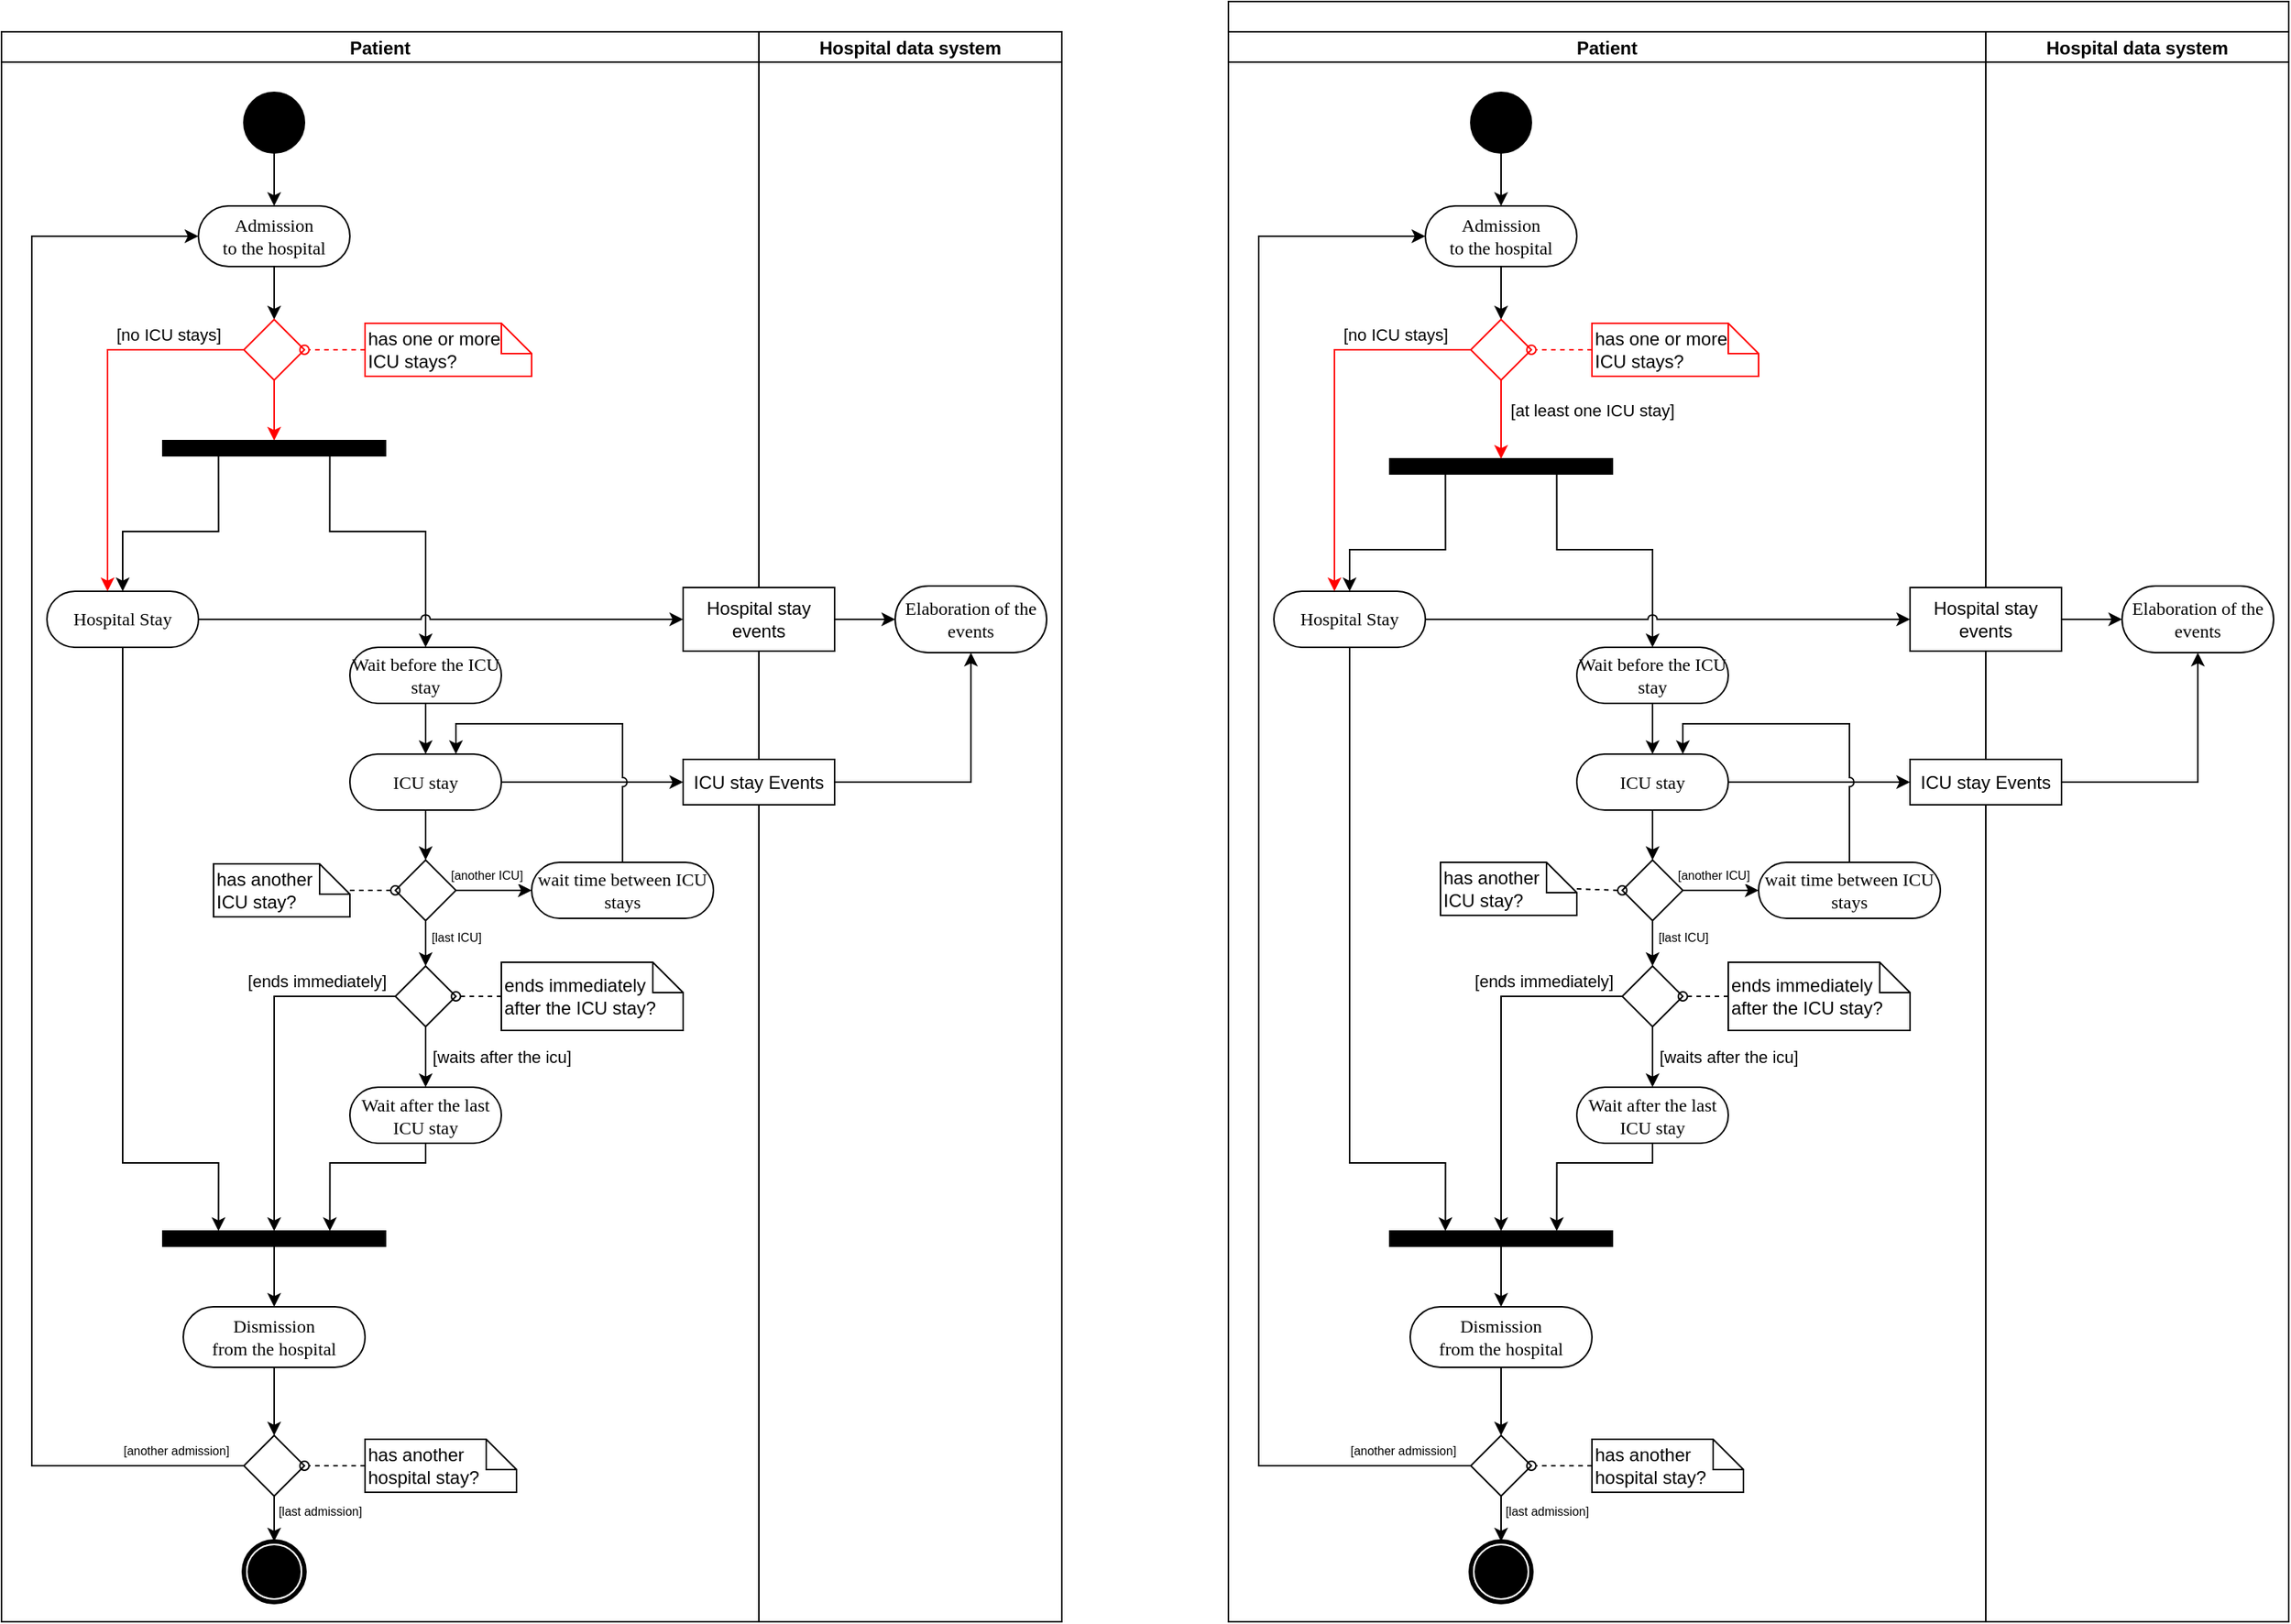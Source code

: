 <mxfile version="20.3.7" type="device"><diagram name="Page-1" id="0783ab3e-0a74-02c8-0abd-f7b4e66b4bec"><mxGraphModel dx="1182" dy="737" grid="1" gridSize="10" guides="1" tooltips="1" connect="1" arrows="1" fold="1" page="1" pageScale="1" pageWidth="850" pageHeight="1100" background="none" math="0" shadow="0"><root><mxCell id="0"/><mxCell id="1" parent="0"/><mxCell id="Jz8HPyEA9Hd1BaBrePGz-11" style="edgeStyle=orthogonalEdgeStyle;rounded=0;orthogonalLoop=1;jettySize=auto;html=1;exitX=0.75;exitY=1;exitDx=0;exitDy=0;" parent="1" source="Jz8HPyEA9Hd1BaBrePGz-4" target="Jz8HPyEA9Hd1BaBrePGz-6" edge="1"><mxGeometry relative="1" as="geometry"><mxPoint x="1130" y="392" as="sourcePoint"/><Array as="points"><mxPoint x="1147" y="402"/><mxPoint x="1210" y="402"/></Array></mxGeometry></mxCell><mxCell id="Jz8HPyEA9Hd1BaBrePGz-13" style="edgeStyle=orthogonalEdgeStyle;rounded=0;orthogonalLoop=1;jettySize=auto;html=1;exitX=0.25;exitY=1;exitDx=0;exitDy=0;" parent="1" source="Jz8HPyEA9Hd1BaBrePGz-4" target="Jz8HPyEA9Hd1BaBrePGz-12" edge="1"><mxGeometry relative="1" as="geometry"><mxPoint x="1090" y="412" as="sourcePoint"/><Array as="points"><mxPoint x="1073" y="402"/><mxPoint x="1010" y="402"/></Array></mxGeometry></mxCell><mxCell id="Jz8HPyEA9Hd1BaBrePGz-4" value="" style="whiteSpace=wrap;html=1;rounded=0;shadow=0;comic=0;labelBackgroundColor=none;strokeWidth=1;fillColor=#000000;fontFamily=Verdana;fontSize=12;align=center;rotation=0;" parent="1" vertex="1"><mxGeometry x="1036.5" y="342" width="147" height="10" as="geometry"/></mxCell><mxCell id="Jz8HPyEA9Hd1BaBrePGz-91" value="" style="swimlane;childLayout=stackLayout;resizeParent=1;resizeParentMax=0;startSize=20;" parent="1" vertex="1"><mxGeometry x="930" y="40" width="700" height="1070" as="geometry"/></mxCell><mxCell id="Jz8HPyEA9Hd1BaBrePGz-110" style="edgeStyle=orthogonalEdgeStyle;rounded=0;orthogonalLoop=1;jettySize=auto;html=1;endArrow=classic;endFill=1;jumpStyle=arc;" parent="Jz8HPyEA9Hd1BaBrePGz-91" source="Jz8HPyEA9Hd1BaBrePGz-12" target="Jz8HPyEA9Hd1BaBrePGz-109" edge="1"><mxGeometry relative="1" as="geometry"/></mxCell><mxCell id="Jz8HPyEA9Hd1BaBrePGz-112" style="edgeStyle=orthogonalEdgeStyle;rounded=0;orthogonalLoop=1;jettySize=auto;html=1;endArrow=classic;endFill=1;" parent="Jz8HPyEA9Hd1BaBrePGz-91" source="Jz8HPyEA9Hd1BaBrePGz-7" target="Jz8HPyEA9Hd1BaBrePGz-104" edge="1"><mxGeometry relative="1" as="geometry"/></mxCell><mxCell id="Jz8HPyEA9Hd1BaBrePGz-96" value="Patient" style="swimlane;startSize=20;" parent="Jz8HPyEA9Hd1BaBrePGz-91" vertex="1"><mxGeometry y="20" width="500" height="1050" as="geometry"/></mxCell><mxCell id="Jz8HPyEA9Hd1BaBrePGz-12" value="Hospital Stay" style="rounded=1;whiteSpace=wrap;html=1;shadow=0;comic=0;labelBackgroundColor=none;strokeWidth=1;fontFamily=Verdana;fontSize=12;align=center;arcSize=50;" parent="Jz8HPyEA9Hd1BaBrePGz-96" vertex="1"><mxGeometry x="30" y="369.5" width="100" height="37" as="geometry"/></mxCell><mxCell id="Jz8HPyEA9Hd1BaBrePGz-6" value="Wait before the ICU stay" style="rounded=1;whiteSpace=wrap;html=1;shadow=0;comic=0;labelBackgroundColor=none;strokeWidth=1;fontFamily=Verdana;fontSize=12;align=center;arcSize=50;" parent="Jz8HPyEA9Hd1BaBrePGz-96" vertex="1"><mxGeometry x="230" y="406.5" width="100" height="37" as="geometry"/></mxCell><mxCell id="Jz8HPyEA9Hd1BaBrePGz-115" style="edgeStyle=orthogonalEdgeStyle;rounded=0;jumpStyle=arc;orthogonalLoop=1;jettySize=auto;html=1;endArrow=classic;endFill=1;" parent="Jz8HPyEA9Hd1BaBrePGz-96" source="Jz8HPyEA9Hd1BaBrePGz-7" target="Jz8HPyEA9Hd1BaBrePGz-114" edge="1"><mxGeometry relative="1" as="geometry"/></mxCell><mxCell id="Jz8HPyEA9Hd1BaBrePGz-7" value="ICU stay" style="rounded=1;whiteSpace=wrap;html=1;shadow=0;comic=0;labelBackgroundColor=none;strokeWidth=1;fontFamily=Verdana;fontSize=12;align=center;arcSize=50;" parent="Jz8HPyEA9Hd1BaBrePGz-96" vertex="1"><mxGeometry x="230" y="477" width="100" height="37" as="geometry"/></mxCell><mxCell id="Jz8HPyEA9Hd1BaBrePGz-9" style="edgeStyle=orthogonalEdgeStyle;rounded=0;orthogonalLoop=1;jettySize=auto;html=1;" parent="Jz8HPyEA9Hd1BaBrePGz-96" source="Jz8HPyEA9Hd1BaBrePGz-6" target="Jz8HPyEA9Hd1BaBrePGz-7" edge="1"><mxGeometry relative="1" as="geometry"/></mxCell><mxCell id="Jz8HPyEA9Hd1BaBrePGz-8" value="Wait after the last ICU stay" style="rounded=1;whiteSpace=wrap;html=1;shadow=0;comic=0;labelBackgroundColor=none;strokeWidth=1;fontFamily=Verdana;fontSize=12;align=center;arcSize=50;" parent="Jz8HPyEA9Hd1BaBrePGz-96" vertex="1"><mxGeometry x="230" y="697" width="100" height="37" as="geometry"/></mxCell><mxCell id="Jz8HPyEA9Hd1BaBrePGz-14" value="" style="whiteSpace=wrap;html=1;rounded=0;shadow=0;comic=0;labelBackgroundColor=none;strokeWidth=1;fillColor=#000000;fontFamily=Verdana;fontSize=12;align=center;rotation=0;" parent="Jz8HPyEA9Hd1BaBrePGz-96" vertex="1"><mxGeometry x="106.5" y="792" width="147" height="10" as="geometry"/></mxCell><mxCell id="Jz8HPyEA9Hd1BaBrePGz-15" style="edgeStyle=orthogonalEdgeStyle;rounded=0;orthogonalLoop=1;jettySize=auto;html=1;entryX=0.75;entryY=0;entryDx=0;entryDy=0;" parent="Jz8HPyEA9Hd1BaBrePGz-96" source="Jz8HPyEA9Hd1BaBrePGz-8" target="Jz8HPyEA9Hd1BaBrePGz-14" edge="1"><mxGeometry relative="1" as="geometry"><Array as="points"><mxPoint x="280" y="747"/><mxPoint x="217" y="747"/></Array></mxGeometry></mxCell><mxCell id="Jz8HPyEA9Hd1BaBrePGz-17" value="" style="shape=mxgraph.bpmn.shape;html=1;verticalLabelPosition=bottom;labelBackgroundColor=#ffffff;verticalAlign=top;perimeter=ellipsePerimeter;outline=end;symbol=terminate;rounded=0;shadow=0;comic=0;strokeWidth=1;fontFamily=Verdana;fontSize=12;align=center;" parent="Jz8HPyEA9Hd1BaBrePGz-96" vertex="1"><mxGeometry x="160" y="997" width="40" height="40" as="geometry"/></mxCell><mxCell id="Jz8HPyEA9Hd1BaBrePGz-124" style="edgeStyle=orthogonalEdgeStyle;rounded=0;jumpStyle=arc;orthogonalLoop=1;jettySize=auto;html=1;fontSize=6;endArrow=classic;endFill=1;" parent="Jz8HPyEA9Hd1BaBrePGz-96" source="Jz8HPyEA9Hd1BaBrePGz-18" target="Jz8HPyEA9Hd1BaBrePGz-123" edge="1"><mxGeometry relative="1" as="geometry"/></mxCell><mxCell id="Jz8HPyEA9Hd1BaBrePGz-18" value="Dismission &lt;br&gt;from the hospital" style="rounded=1;whiteSpace=wrap;html=1;shadow=0;comic=0;labelBackgroundColor=none;strokeWidth=1;fontFamily=Verdana;fontSize=12;align=center;arcSize=50;" parent="Jz8HPyEA9Hd1BaBrePGz-96" vertex="1"><mxGeometry x="120" y="842" width="120" height="40" as="geometry"/></mxCell><mxCell id="Jz8HPyEA9Hd1BaBrePGz-16" style="edgeStyle=orthogonalEdgeStyle;rounded=0;orthogonalLoop=1;jettySize=auto;html=1;entryX=0.25;entryY=0;entryDx=0;entryDy=0;" parent="Jz8HPyEA9Hd1BaBrePGz-96" source="Jz8HPyEA9Hd1BaBrePGz-12" target="Jz8HPyEA9Hd1BaBrePGz-14" edge="1"><mxGeometry relative="1" as="geometry"><mxPoint x="160" y="757" as="targetPoint"/><Array as="points"><mxPoint x="80" y="747"/><mxPoint x="143" y="747"/></Array></mxGeometry></mxCell><mxCell id="Jz8HPyEA9Hd1BaBrePGz-19" style="edgeStyle=orthogonalEdgeStyle;rounded=0;orthogonalLoop=1;jettySize=auto;html=1;" parent="Jz8HPyEA9Hd1BaBrePGz-96" source="Jz8HPyEA9Hd1BaBrePGz-14" target="Jz8HPyEA9Hd1BaBrePGz-18" edge="1"><mxGeometry relative="1" as="geometry"/></mxCell><mxCell id="0eg84t4ywDcF-_VVPOO7-2" style="edgeStyle=orthogonalEdgeStyle;rounded=0;orthogonalLoop=1;jettySize=auto;html=1;" parent="Jz8HPyEA9Hd1BaBrePGz-96" source="Jz8HPyEA9Hd1BaBrePGz-2" target="0eg84t4ywDcF-_VVPOO7-1" edge="1"><mxGeometry relative="1" as="geometry"/></mxCell><mxCell id="Jz8HPyEA9Hd1BaBrePGz-2" value="&lt;div&gt;Admission&lt;/div&gt;&lt;div&gt;to the hospital&lt;br&gt;&lt;/div&gt;" style="rounded=1;whiteSpace=wrap;html=1;shadow=0;comic=0;labelBackgroundColor=none;strokeWidth=1;fontFamily=Verdana;fontSize=12;align=center;arcSize=50;" parent="Jz8HPyEA9Hd1BaBrePGz-96" vertex="1"><mxGeometry x="130" y="115" width="100" height="40" as="geometry"/></mxCell><mxCell id="Jz8HPyEA9Hd1BaBrePGz-1" value="" style="ellipse;whiteSpace=wrap;html=1;rounded=0;shadow=0;comic=0;labelBackgroundColor=none;strokeWidth=1;fillColor=#000000;fontFamily=Verdana;fontSize=12;align=center;" parent="Jz8HPyEA9Hd1BaBrePGz-96" vertex="1"><mxGeometry x="160" y="40" width="40" height="40" as="geometry"/></mxCell><mxCell id="Jz8HPyEA9Hd1BaBrePGz-3" style="edgeStyle=orthogonalEdgeStyle;rounded=0;orthogonalLoop=1;jettySize=auto;html=1;" parent="Jz8HPyEA9Hd1BaBrePGz-96" source="Jz8HPyEA9Hd1BaBrePGz-1" target="Jz8HPyEA9Hd1BaBrePGz-2" edge="1"><mxGeometry relative="1" as="geometry"/></mxCell><mxCell id="Jz8HPyEA9Hd1BaBrePGz-116" value="&lt;font style=&quot;font-size: 8px;&quot;&gt;[last ICU]&lt;/font&gt;" style="edgeStyle=orthogonalEdgeStyle;rounded=0;jumpStyle=arc;orthogonalLoop=1;jettySize=auto;html=1;endArrow=classic;endFill=1;" parent="Jz8HPyEA9Hd1BaBrePGz-96" source="Jz8HPyEA9Hd1BaBrePGz-114" target="lniA371BXTnWisTjMK2Q-3" edge="1"><mxGeometry x="0.201" y="20" relative="1" as="geometry"><mxPoint as="offset"/><mxPoint x="270" y="627" as="targetPoint"/></mxGeometry></mxCell><mxCell id="Jz8HPyEA9Hd1BaBrePGz-118" style="edgeStyle=orthogonalEdgeStyle;rounded=0;jumpStyle=arc;orthogonalLoop=1;jettySize=auto;html=1;endArrow=classic;endFill=1;" parent="Jz8HPyEA9Hd1BaBrePGz-96" source="Jz8HPyEA9Hd1BaBrePGz-114" target="Jz8HPyEA9Hd1BaBrePGz-117" edge="1"><mxGeometry relative="1" as="geometry"><Array as="points"><mxPoint x="320" y="567"/><mxPoint x="320" y="567"/></Array></mxGeometry></mxCell><mxCell id="Jz8HPyEA9Hd1BaBrePGz-122" value="&lt;font style=&quot;font-size: 8px;&quot;&gt;[another ICU]&lt;/font&gt;" style="edgeLabel;html=1;align=center;verticalAlign=middle;resizable=0;points=[];" parent="Jz8HPyEA9Hd1BaBrePGz-118" vertex="1" connectable="0"><mxGeometry x="-0.259" y="1" relative="1" as="geometry"><mxPoint x="1" y="-10" as="offset"/></mxGeometry></mxCell><mxCell id="Jz8HPyEA9Hd1BaBrePGz-114" value="" style="rhombus;whiteSpace=wrap;html=1;" parent="Jz8HPyEA9Hd1BaBrePGz-96" vertex="1"><mxGeometry x="260" y="547" width="40" height="40" as="geometry"/></mxCell><mxCell id="Jz8HPyEA9Hd1BaBrePGz-119" style="edgeStyle=orthogonalEdgeStyle;rounded=0;jumpStyle=arc;orthogonalLoop=1;jettySize=auto;html=1;endArrow=classic;endFill=1;exitX=0.5;exitY=0;exitDx=0;exitDy=0;" parent="Jz8HPyEA9Hd1BaBrePGz-96" source="Jz8HPyEA9Hd1BaBrePGz-117" target="Jz8HPyEA9Hd1BaBrePGz-7" edge="1"><mxGeometry relative="1" as="geometry"><Array as="points"><mxPoint x="410" y="457"/><mxPoint x="300" y="457"/></Array></mxGeometry></mxCell><mxCell id="Jz8HPyEA9Hd1BaBrePGz-117" value="wait time between ICU stays" style="rounded=1;whiteSpace=wrap;html=1;shadow=0;comic=0;labelBackgroundColor=none;strokeWidth=1;fontFamily=Verdana;fontSize=12;align=center;arcSize=50;" parent="Jz8HPyEA9Hd1BaBrePGz-96" vertex="1"><mxGeometry x="350" y="548.5" width="120" height="37" as="geometry"/></mxCell><mxCell id="Jz8HPyEA9Hd1BaBrePGz-121" style="edgeStyle=orthogonalEdgeStyle;rounded=0;jumpStyle=arc;orthogonalLoop=1;jettySize=auto;html=1;endArrow=oval;endFill=0;dashed=1;" parent="Jz8HPyEA9Hd1BaBrePGz-96" source="Jz8HPyEA9Hd1BaBrePGz-120" target="Jz8HPyEA9Hd1BaBrePGz-114" edge="1"><mxGeometry relative="1" as="geometry"/></mxCell><mxCell id="Jz8HPyEA9Hd1BaBrePGz-120" value="&lt;div align=&quot;left&quot;&gt;has another &lt;br&gt;ICU stay?&lt;/div&gt;" style="shape=note;size=20;whiteSpace=wrap;html=1;align=left;" parent="Jz8HPyEA9Hd1BaBrePGz-96" vertex="1"><mxGeometry x="140" y="548.5" width="90" height="35" as="geometry"/></mxCell><mxCell id="Jz8HPyEA9Hd1BaBrePGz-125" style="edgeStyle=orthogonalEdgeStyle;rounded=0;jumpStyle=arc;orthogonalLoop=1;jettySize=auto;html=1;fontSize=6;endArrow=classic;endFill=1;" parent="Jz8HPyEA9Hd1BaBrePGz-96" source="Jz8HPyEA9Hd1BaBrePGz-123" target="Jz8HPyEA9Hd1BaBrePGz-2" edge="1"><mxGeometry relative="1" as="geometry"><Array as="points"><mxPoint x="20" y="135"/></Array></mxGeometry></mxCell><mxCell id="Jz8HPyEA9Hd1BaBrePGz-129" value="&lt;font style=&quot;font-size: 8px;&quot;&gt;[another admission]&lt;/font&gt;" style="edgeLabel;html=1;align=center;verticalAlign=middle;resizable=0;points=[];fontSize=6;" parent="Jz8HPyEA9Hd1BaBrePGz-125" vertex="1" connectable="0"><mxGeometry x="-0.879" y="3" relative="1" as="geometry"><mxPoint x="19" y="-13" as="offset"/></mxGeometry></mxCell><mxCell id="Jz8HPyEA9Hd1BaBrePGz-126" value="&lt;font style=&quot;font-size: 8px;&quot;&gt;[last admission]&lt;/font&gt;" style="edgeStyle=orthogonalEdgeStyle;rounded=0;jumpStyle=arc;orthogonalLoop=1;jettySize=auto;html=1;fontSize=6;endArrow=classic;endFill=1;" parent="Jz8HPyEA9Hd1BaBrePGz-96" source="Jz8HPyEA9Hd1BaBrePGz-123" target="Jz8HPyEA9Hd1BaBrePGz-17" edge="1"><mxGeometry x="-0.597" y="30" relative="1" as="geometry"><mxPoint as="offset"/></mxGeometry></mxCell><mxCell id="Jz8HPyEA9Hd1BaBrePGz-123" value="" style="rhombus;whiteSpace=wrap;html=1;" parent="Jz8HPyEA9Hd1BaBrePGz-96" vertex="1"><mxGeometry x="160" y="927" width="40" height="40" as="geometry"/></mxCell><mxCell id="Jz8HPyEA9Hd1BaBrePGz-128" style="edgeStyle=orthogonalEdgeStyle;rounded=0;jumpStyle=arc;orthogonalLoop=1;jettySize=auto;html=1;fontSize=6;endArrow=oval;endFill=0;dashed=1;" parent="Jz8HPyEA9Hd1BaBrePGz-96" source="Jz8HPyEA9Hd1BaBrePGz-127" target="Jz8HPyEA9Hd1BaBrePGz-123" edge="1"><mxGeometry relative="1" as="geometry"/></mxCell><mxCell id="Jz8HPyEA9Hd1BaBrePGz-127" value="&lt;div align=&quot;left&quot;&gt;has another &lt;br&gt;hospital stay?&lt;br&gt;&lt;/div&gt;" style="shape=note;size=20;whiteSpace=wrap;html=1;align=left;" parent="Jz8HPyEA9Hd1BaBrePGz-96" vertex="1"><mxGeometry x="240" y="929.5" width="100" height="35" as="geometry"/></mxCell><mxCell id="lniA371BXTnWisTjMK2Q-4" value="[waits after the icu]" style="edgeStyle=orthogonalEdgeStyle;rounded=0;orthogonalLoop=1;jettySize=auto;html=1;" parent="Jz8HPyEA9Hd1BaBrePGz-96" source="lniA371BXTnWisTjMK2Q-3" target="Jz8HPyEA9Hd1BaBrePGz-8" edge="1"><mxGeometry y="50" relative="1" as="geometry"><mxPoint as="offset"/></mxGeometry></mxCell><mxCell id="lniA371BXTnWisTjMK2Q-3" value="" style="rhombus;whiteSpace=wrap;html=1;" parent="Jz8HPyEA9Hd1BaBrePGz-96" vertex="1"><mxGeometry x="260" y="617" width="40" height="40" as="geometry"/></mxCell><mxCell id="lniA371BXTnWisTjMK2Q-7" style="rounded=0;orthogonalLoop=1;jettySize=auto;html=1;endArrow=oval;endFill=0;dashed=1;" parent="Jz8HPyEA9Hd1BaBrePGz-96" source="lniA371BXTnWisTjMK2Q-6" target="lniA371BXTnWisTjMK2Q-3" edge="1"><mxGeometry relative="1" as="geometry"/></mxCell><mxCell id="lniA371BXTnWisTjMK2Q-6" value="ends immediately after the ICU stay?" style="shape=note;size=20;whiteSpace=wrap;html=1;align=left;" parent="Jz8HPyEA9Hd1BaBrePGz-96" vertex="1"><mxGeometry x="330" y="614.5" width="120" height="45" as="geometry"/></mxCell><mxCell id="lniA371BXTnWisTjMK2Q-5" style="edgeStyle=orthogonalEdgeStyle;rounded=0;orthogonalLoop=1;jettySize=auto;html=1;" parent="Jz8HPyEA9Hd1BaBrePGz-96" source="lniA371BXTnWisTjMK2Q-3" target="Jz8HPyEA9Hd1BaBrePGz-14" edge="1"><mxGeometry relative="1" as="geometry"><Array as="points"><mxPoint x="180" y="637"/></Array></mxGeometry></mxCell><mxCell id="lniA371BXTnWisTjMK2Q-8" value="[ends immediately]" style="edgeLabel;html=1;align=center;verticalAlign=middle;resizable=0;points=[];" parent="lniA371BXTnWisTjMK2Q-5" vertex="1" connectable="0"><mxGeometry x="-0.556" y="-1" relative="1" as="geometry"><mxPoint y="-9" as="offset"/></mxGeometry></mxCell><mxCell id="0eg84t4ywDcF-_VVPOO7-3" value="[no ICU stays]" style="edgeStyle=orthogonalEdgeStyle;rounded=0;orthogonalLoop=1;jettySize=auto;html=1;strokeColor=#FF0000;" parent="Jz8HPyEA9Hd1BaBrePGz-96" source="0eg84t4ywDcF-_VVPOO7-1" target="Jz8HPyEA9Hd1BaBrePGz-12" edge="1"><mxGeometry x="-0.599" y="-10" relative="1" as="geometry"><Array as="points"><mxPoint x="70" y="210"/></Array><mxPoint as="offset"/></mxGeometry></mxCell><mxCell id="0eg84t4ywDcF-_VVPOO7-1" value="" style="rhombus;whiteSpace=wrap;html=1;strokeColor=#FF0000;" parent="Jz8HPyEA9Hd1BaBrePGz-96" vertex="1"><mxGeometry x="160" y="190" width="40" height="40" as="geometry"/></mxCell><mxCell id="0eg84t4ywDcF-_VVPOO7-6" style="rounded=0;orthogonalLoop=1;jettySize=auto;html=1;endArrow=oval;endFill=0;dashed=1;strokeColor=#FF0000;" parent="Jz8HPyEA9Hd1BaBrePGz-96" source="0eg84t4ywDcF-_VVPOO7-5" target="0eg84t4ywDcF-_VVPOO7-1" edge="1"><mxGeometry relative="1" as="geometry"/></mxCell><mxCell id="0eg84t4ywDcF-_VVPOO7-5" value="has one or more&lt;br&gt; ICU stays?" style="shape=note;size=20;whiteSpace=wrap;html=1;align=left;strokeColor=#FF0000;" parent="Jz8HPyEA9Hd1BaBrePGz-96" vertex="1"><mxGeometry x="240" y="192.5" width="110" height="35" as="geometry"/></mxCell><mxCell id="Jz8HPyEA9Hd1BaBrePGz-92" value="Hospital data system" style="swimlane;startSize=20;" parent="Jz8HPyEA9Hd1BaBrePGz-91" vertex="1"><mxGeometry x="500" y="20" width="200" height="1050" as="geometry"/></mxCell><mxCell id="Jz8HPyEA9Hd1BaBrePGz-100" value="Elaboration of the events" style="rounded=1;whiteSpace=wrap;html=1;shadow=0;comic=0;labelBackgroundColor=none;strokeWidth=1;fontFamily=Verdana;fontSize=12;align=center;arcSize=50;" parent="Jz8HPyEA9Hd1BaBrePGz-92" vertex="1"><mxGeometry x="90" y="366" width="100" height="44" as="geometry"/></mxCell><mxCell id="Jz8HPyEA9Hd1BaBrePGz-105" style="edgeStyle=orthogonalEdgeStyle;rounded=0;orthogonalLoop=1;jettySize=auto;html=1;endArrow=classic;endFill=1;" parent="Jz8HPyEA9Hd1BaBrePGz-92" source="Jz8HPyEA9Hd1BaBrePGz-104" target="Jz8HPyEA9Hd1BaBrePGz-100" edge="1"><mxGeometry relative="1" as="geometry"><mxPoint x="230.059" y="409" as="targetPoint"/></mxGeometry></mxCell><mxCell id="Jz8HPyEA9Hd1BaBrePGz-104" value="ICU stay Events" style="rounded=0;whiteSpace=wrap;html=1;" parent="Jz8HPyEA9Hd1BaBrePGz-92" vertex="1"><mxGeometry x="-50" y="480.5" width="100" height="30" as="geometry"/></mxCell><mxCell id="Jz8HPyEA9Hd1BaBrePGz-111" style="edgeStyle=orthogonalEdgeStyle;rounded=0;orthogonalLoop=1;jettySize=auto;html=1;endArrow=classic;endFill=1;" parent="Jz8HPyEA9Hd1BaBrePGz-92" source="Jz8HPyEA9Hd1BaBrePGz-109" target="Jz8HPyEA9Hd1BaBrePGz-100" edge="1"><mxGeometry relative="1" as="geometry"><Array as="points"><mxPoint x="90" y="389"/><mxPoint x="90" y="387"/></Array></mxGeometry></mxCell><mxCell id="Jz8HPyEA9Hd1BaBrePGz-109" value="Hospital stay events" style="rounded=0;whiteSpace=wrap;html=1;" parent="Jz8HPyEA9Hd1BaBrePGz-92" vertex="1"><mxGeometry x="-50" y="367" width="100" height="42" as="geometry"/></mxCell><mxCell id="0eg84t4ywDcF-_VVPOO7-4" value="[at least one ICU stay]" style="edgeStyle=orthogonalEdgeStyle;rounded=0;orthogonalLoop=1;jettySize=auto;html=1;entryX=0.5;entryY=0;entryDx=0;entryDy=0;strokeColor=#FF0000;" parent="1" source="0eg84t4ywDcF-_VVPOO7-1" target="Jz8HPyEA9Hd1BaBrePGz-4" edge="1"><mxGeometry x="-0.231" y="60" relative="1" as="geometry"><mxPoint as="offset"/></mxGeometry></mxCell><mxCell id="1x88qZKRy4dZjc9PM5eT-54" style="edgeStyle=orthogonalEdgeStyle;rounded=0;jumpStyle=arc;orthogonalLoop=1;jettySize=auto;html=1;strokeColor=#000000;" edge="1" parent="1" source="1x88qZKRy4dZjc9PM5eT-5" target="1x88qZKRy4dZjc9PM5eT-46"><mxGeometry relative="1" as="geometry"/></mxCell><mxCell id="1x88qZKRy4dZjc9PM5eT-1" value="Patient" style="swimlane;startSize=20;" vertex="1" parent="1"><mxGeometry x="120" y="60" width="500" height="1050" as="geometry"/></mxCell><mxCell id="1x88qZKRy4dZjc9PM5eT-2" value="Hospital Stay" style="rounded=1;whiteSpace=wrap;html=1;shadow=0;comic=0;labelBackgroundColor=none;strokeWidth=1;fontFamily=Verdana;fontSize=12;align=center;arcSize=50;" vertex="1" parent="1x88qZKRy4dZjc9PM5eT-1"><mxGeometry x="30" y="369.5" width="100" height="37" as="geometry"/></mxCell><mxCell id="1x88qZKRy4dZjc9PM5eT-3" value="Wait before the ICU stay" style="rounded=1;whiteSpace=wrap;html=1;shadow=0;comic=0;labelBackgroundColor=none;strokeWidth=1;fontFamily=Verdana;fontSize=12;align=center;arcSize=50;" vertex="1" parent="1x88qZKRy4dZjc9PM5eT-1"><mxGeometry x="230" y="406.5" width="100" height="37" as="geometry"/></mxCell><mxCell id="1x88qZKRy4dZjc9PM5eT-4" style="edgeStyle=orthogonalEdgeStyle;rounded=0;jumpStyle=arc;orthogonalLoop=1;jettySize=auto;html=1;endArrow=classic;endFill=1;" edge="1" parent="1x88qZKRy4dZjc9PM5eT-1" source="1x88qZKRy4dZjc9PM5eT-5" target="1x88qZKRy4dZjc9PM5eT-22"><mxGeometry relative="1" as="geometry"/></mxCell><mxCell id="1x88qZKRy4dZjc9PM5eT-5" value="ICU stay" style="rounded=1;whiteSpace=wrap;html=1;shadow=0;comic=0;labelBackgroundColor=none;strokeWidth=1;fontFamily=Verdana;fontSize=12;align=center;arcSize=50;" vertex="1" parent="1x88qZKRy4dZjc9PM5eT-1"><mxGeometry x="230" y="477" width="100" height="37" as="geometry"/></mxCell><mxCell id="1x88qZKRy4dZjc9PM5eT-6" style="edgeStyle=orthogonalEdgeStyle;rounded=0;orthogonalLoop=1;jettySize=auto;html=1;" edge="1" parent="1x88qZKRy4dZjc9PM5eT-1" source="1x88qZKRy4dZjc9PM5eT-3" target="1x88qZKRy4dZjc9PM5eT-5"><mxGeometry relative="1" as="geometry"/></mxCell><mxCell id="1x88qZKRy4dZjc9PM5eT-7" value="Wait after the last ICU stay" style="rounded=1;whiteSpace=wrap;html=1;shadow=0;comic=0;labelBackgroundColor=none;strokeWidth=1;fontFamily=Verdana;fontSize=12;align=center;arcSize=50;" vertex="1" parent="1x88qZKRy4dZjc9PM5eT-1"><mxGeometry x="230" y="697" width="100" height="37" as="geometry"/></mxCell><mxCell id="1x88qZKRy4dZjc9PM5eT-8" value="" style="whiteSpace=wrap;html=1;rounded=0;shadow=0;comic=0;labelBackgroundColor=none;strokeWidth=1;fillColor=#000000;fontFamily=Verdana;fontSize=12;align=center;rotation=0;" vertex="1" parent="1x88qZKRy4dZjc9PM5eT-1"><mxGeometry x="106.5" y="792" width="147" height="10" as="geometry"/></mxCell><mxCell id="1x88qZKRy4dZjc9PM5eT-9" style="edgeStyle=orthogonalEdgeStyle;rounded=0;orthogonalLoop=1;jettySize=auto;html=1;entryX=0.75;entryY=0;entryDx=0;entryDy=0;" edge="1" parent="1x88qZKRy4dZjc9PM5eT-1" source="1x88qZKRy4dZjc9PM5eT-7" target="1x88qZKRy4dZjc9PM5eT-8"><mxGeometry relative="1" as="geometry"><Array as="points"><mxPoint x="280" y="747"/><mxPoint x="217" y="747"/></Array></mxGeometry></mxCell><mxCell id="1x88qZKRy4dZjc9PM5eT-10" value="" style="shape=mxgraph.bpmn.shape;html=1;verticalLabelPosition=bottom;labelBackgroundColor=#ffffff;verticalAlign=top;perimeter=ellipsePerimeter;outline=end;symbol=terminate;rounded=0;shadow=0;comic=0;strokeWidth=1;fontFamily=Verdana;fontSize=12;align=center;" vertex="1" parent="1x88qZKRy4dZjc9PM5eT-1"><mxGeometry x="160" y="997" width="40" height="40" as="geometry"/></mxCell><mxCell id="1x88qZKRy4dZjc9PM5eT-11" style="edgeStyle=orthogonalEdgeStyle;rounded=0;jumpStyle=arc;orthogonalLoop=1;jettySize=auto;html=1;fontSize=6;endArrow=classic;endFill=1;" edge="1" parent="1x88qZKRy4dZjc9PM5eT-1" source="1x88qZKRy4dZjc9PM5eT-12" target="1x88qZKRy4dZjc9PM5eT-30"><mxGeometry relative="1" as="geometry"/></mxCell><mxCell id="1x88qZKRy4dZjc9PM5eT-12" value="Dismission &lt;br&gt;from the hospital" style="rounded=1;whiteSpace=wrap;html=1;shadow=0;comic=0;labelBackgroundColor=none;strokeWidth=1;fontFamily=Verdana;fontSize=12;align=center;arcSize=50;" vertex="1" parent="1x88qZKRy4dZjc9PM5eT-1"><mxGeometry x="120" y="842" width="120" height="40" as="geometry"/></mxCell><mxCell id="1x88qZKRy4dZjc9PM5eT-13" style="edgeStyle=orthogonalEdgeStyle;rounded=0;orthogonalLoop=1;jettySize=auto;html=1;entryX=0.25;entryY=0;entryDx=0;entryDy=0;" edge="1" parent="1x88qZKRy4dZjc9PM5eT-1" source="1x88qZKRy4dZjc9PM5eT-2" target="1x88qZKRy4dZjc9PM5eT-8"><mxGeometry relative="1" as="geometry"><mxPoint x="160" y="757" as="targetPoint"/><Array as="points"><mxPoint x="80" y="747"/><mxPoint x="143" y="747"/></Array></mxGeometry></mxCell><mxCell id="1x88qZKRy4dZjc9PM5eT-14" style="edgeStyle=orthogonalEdgeStyle;rounded=0;orthogonalLoop=1;jettySize=auto;html=1;" edge="1" parent="1x88qZKRy4dZjc9PM5eT-1" source="1x88qZKRy4dZjc9PM5eT-8" target="1x88qZKRy4dZjc9PM5eT-12"><mxGeometry relative="1" as="geometry"/></mxCell><mxCell id="1x88qZKRy4dZjc9PM5eT-15" style="edgeStyle=orthogonalEdgeStyle;rounded=0;orthogonalLoop=1;jettySize=auto;html=1;" edge="1" parent="1x88qZKRy4dZjc9PM5eT-1" source="1x88qZKRy4dZjc9PM5eT-16" target="1x88qZKRy4dZjc9PM5eT-40"><mxGeometry relative="1" as="geometry"/></mxCell><mxCell id="1x88qZKRy4dZjc9PM5eT-16" value="&lt;div&gt;Admission&lt;/div&gt;&lt;div&gt;to the hospital&lt;br&gt;&lt;/div&gt;" style="rounded=1;whiteSpace=wrap;html=1;shadow=0;comic=0;labelBackgroundColor=none;strokeWidth=1;fontFamily=Verdana;fontSize=12;align=center;arcSize=50;" vertex="1" parent="1x88qZKRy4dZjc9PM5eT-1"><mxGeometry x="130" y="115" width="100" height="40" as="geometry"/></mxCell><mxCell id="1x88qZKRy4dZjc9PM5eT-17" value="" style="ellipse;whiteSpace=wrap;html=1;rounded=0;shadow=0;comic=0;labelBackgroundColor=none;strokeWidth=1;fillColor=#000000;fontFamily=Verdana;fontSize=12;align=center;" vertex="1" parent="1x88qZKRy4dZjc9PM5eT-1"><mxGeometry x="160" y="40" width="40" height="40" as="geometry"/></mxCell><mxCell id="1x88qZKRy4dZjc9PM5eT-18" style="edgeStyle=orthogonalEdgeStyle;rounded=0;orthogonalLoop=1;jettySize=auto;html=1;" edge="1" parent="1x88qZKRy4dZjc9PM5eT-1" source="1x88qZKRy4dZjc9PM5eT-17" target="1x88qZKRy4dZjc9PM5eT-16"><mxGeometry relative="1" as="geometry"/></mxCell><mxCell id="1x88qZKRy4dZjc9PM5eT-19" value="&lt;font style=&quot;font-size: 8px;&quot;&gt;[last ICU]&lt;/font&gt;" style="edgeStyle=orthogonalEdgeStyle;rounded=0;jumpStyle=arc;orthogonalLoop=1;jettySize=auto;html=1;endArrow=classic;endFill=1;" edge="1" parent="1x88qZKRy4dZjc9PM5eT-1" source="1x88qZKRy4dZjc9PM5eT-22" target="1x88qZKRy4dZjc9PM5eT-34"><mxGeometry x="0.201" y="20" relative="1" as="geometry"><mxPoint as="offset"/><mxPoint x="270" y="627" as="targetPoint"/></mxGeometry></mxCell><mxCell id="1x88qZKRy4dZjc9PM5eT-20" style="edgeStyle=orthogonalEdgeStyle;rounded=0;jumpStyle=arc;orthogonalLoop=1;jettySize=auto;html=1;endArrow=classic;endFill=1;" edge="1" parent="1x88qZKRy4dZjc9PM5eT-1" source="1x88qZKRy4dZjc9PM5eT-22" target="1x88qZKRy4dZjc9PM5eT-24"><mxGeometry relative="1" as="geometry"><Array as="points"><mxPoint x="320" y="567"/><mxPoint x="320" y="567"/></Array></mxGeometry></mxCell><mxCell id="1x88qZKRy4dZjc9PM5eT-21" value="&lt;font style=&quot;font-size: 8px;&quot;&gt;[another ICU]&lt;/font&gt;" style="edgeLabel;html=1;align=center;verticalAlign=middle;resizable=0;points=[];" vertex="1" connectable="0" parent="1x88qZKRy4dZjc9PM5eT-20"><mxGeometry x="-0.259" y="1" relative="1" as="geometry"><mxPoint x="1" y="-10" as="offset"/></mxGeometry></mxCell><mxCell id="1x88qZKRy4dZjc9PM5eT-22" value="" style="rhombus;whiteSpace=wrap;html=1;" vertex="1" parent="1x88qZKRy4dZjc9PM5eT-1"><mxGeometry x="260" y="547" width="40" height="40" as="geometry"/></mxCell><mxCell id="1x88qZKRy4dZjc9PM5eT-23" style="edgeStyle=orthogonalEdgeStyle;rounded=0;jumpStyle=arc;orthogonalLoop=1;jettySize=auto;html=1;endArrow=classic;endFill=1;exitX=0.5;exitY=0;exitDx=0;exitDy=0;" edge="1" parent="1x88qZKRy4dZjc9PM5eT-1" source="1x88qZKRy4dZjc9PM5eT-24" target="1x88qZKRy4dZjc9PM5eT-5"><mxGeometry relative="1" as="geometry"><Array as="points"><mxPoint x="410" y="457"/><mxPoint x="300" y="457"/></Array></mxGeometry></mxCell><mxCell id="1x88qZKRy4dZjc9PM5eT-24" value="wait time between ICU stays" style="rounded=1;whiteSpace=wrap;html=1;shadow=0;comic=0;labelBackgroundColor=none;strokeWidth=1;fontFamily=Verdana;fontSize=12;align=center;arcSize=50;" vertex="1" parent="1x88qZKRy4dZjc9PM5eT-1"><mxGeometry x="350" y="548.5" width="120" height="37" as="geometry"/></mxCell><mxCell id="1x88qZKRy4dZjc9PM5eT-25" style="rounded=0;jumpStyle=arc;orthogonalLoop=1;jettySize=auto;html=1;endArrow=oval;endFill=0;dashed=1;" edge="1" parent="1x88qZKRy4dZjc9PM5eT-1" source="1x88qZKRy4dZjc9PM5eT-26" target="1x88qZKRy4dZjc9PM5eT-22"><mxGeometry relative="1" as="geometry"/></mxCell><mxCell id="1x88qZKRy4dZjc9PM5eT-26" value="&lt;div align=&quot;left&quot;&gt;has another &lt;br&gt;ICU stay?&lt;/div&gt;" style="shape=note;size=20;whiteSpace=wrap;html=1;align=left;" vertex="1" parent="1x88qZKRy4dZjc9PM5eT-1"><mxGeometry x="140" y="549.5" width="90" height="35" as="geometry"/></mxCell><mxCell id="1x88qZKRy4dZjc9PM5eT-27" style="edgeStyle=orthogonalEdgeStyle;rounded=0;jumpStyle=arc;orthogonalLoop=1;jettySize=auto;html=1;fontSize=6;endArrow=classic;endFill=1;" edge="1" parent="1x88qZKRy4dZjc9PM5eT-1" source="1x88qZKRy4dZjc9PM5eT-30" target="1x88qZKRy4dZjc9PM5eT-16"><mxGeometry relative="1" as="geometry"><Array as="points"><mxPoint x="20" y="135"/></Array></mxGeometry></mxCell><mxCell id="1x88qZKRy4dZjc9PM5eT-28" value="&lt;font style=&quot;font-size: 8px;&quot;&gt;[another admission]&lt;/font&gt;" style="edgeLabel;html=1;align=center;verticalAlign=middle;resizable=0;points=[];fontSize=6;" vertex="1" connectable="0" parent="1x88qZKRy4dZjc9PM5eT-27"><mxGeometry x="-0.879" y="3" relative="1" as="geometry"><mxPoint x="19" y="-13" as="offset"/></mxGeometry></mxCell><mxCell id="1x88qZKRy4dZjc9PM5eT-29" value="&lt;font style=&quot;font-size: 8px;&quot;&gt;[last admission]&lt;/font&gt;" style="edgeStyle=orthogonalEdgeStyle;rounded=0;jumpStyle=arc;orthogonalLoop=1;jettySize=auto;html=1;fontSize=6;endArrow=classic;endFill=1;" edge="1" parent="1x88qZKRy4dZjc9PM5eT-1" source="1x88qZKRy4dZjc9PM5eT-30" target="1x88qZKRy4dZjc9PM5eT-10"><mxGeometry x="-0.597" y="30" relative="1" as="geometry"><mxPoint as="offset"/></mxGeometry></mxCell><mxCell id="1x88qZKRy4dZjc9PM5eT-30" value="" style="rhombus;whiteSpace=wrap;html=1;" vertex="1" parent="1x88qZKRy4dZjc9PM5eT-1"><mxGeometry x="160" y="927" width="40" height="40" as="geometry"/></mxCell><mxCell id="1x88qZKRy4dZjc9PM5eT-31" style="edgeStyle=orthogonalEdgeStyle;rounded=0;jumpStyle=arc;orthogonalLoop=1;jettySize=auto;html=1;fontSize=6;endArrow=oval;endFill=0;dashed=1;" edge="1" parent="1x88qZKRy4dZjc9PM5eT-1" source="1x88qZKRy4dZjc9PM5eT-32" target="1x88qZKRy4dZjc9PM5eT-30"><mxGeometry relative="1" as="geometry"/></mxCell><mxCell id="1x88qZKRy4dZjc9PM5eT-32" value="&lt;div align=&quot;left&quot;&gt;has another &lt;br&gt;hospital stay?&lt;br&gt;&lt;/div&gt;" style="shape=note;size=20;whiteSpace=wrap;html=1;align=left;" vertex="1" parent="1x88qZKRy4dZjc9PM5eT-1"><mxGeometry x="240" y="929.5" width="100" height="35" as="geometry"/></mxCell><mxCell id="1x88qZKRy4dZjc9PM5eT-33" value="[waits after the icu]" style="edgeStyle=orthogonalEdgeStyle;rounded=0;orthogonalLoop=1;jettySize=auto;html=1;" edge="1" parent="1x88qZKRy4dZjc9PM5eT-1" source="1x88qZKRy4dZjc9PM5eT-34" target="1x88qZKRy4dZjc9PM5eT-7"><mxGeometry y="50" relative="1" as="geometry"><mxPoint as="offset"/></mxGeometry></mxCell><mxCell id="1x88qZKRy4dZjc9PM5eT-34" value="" style="rhombus;whiteSpace=wrap;html=1;" vertex="1" parent="1x88qZKRy4dZjc9PM5eT-1"><mxGeometry x="260" y="617" width="40" height="40" as="geometry"/></mxCell><mxCell id="1x88qZKRy4dZjc9PM5eT-35" style="rounded=0;orthogonalLoop=1;jettySize=auto;html=1;endArrow=oval;endFill=0;dashed=1;" edge="1" parent="1x88qZKRy4dZjc9PM5eT-1" source="1x88qZKRy4dZjc9PM5eT-36" target="1x88qZKRy4dZjc9PM5eT-34"><mxGeometry relative="1" as="geometry"/></mxCell><mxCell id="1x88qZKRy4dZjc9PM5eT-36" value="ends immediately after the ICU stay?" style="shape=note;size=20;whiteSpace=wrap;html=1;align=left;" vertex="1" parent="1x88qZKRy4dZjc9PM5eT-1"><mxGeometry x="330" y="614.5" width="120" height="45" as="geometry"/></mxCell><mxCell id="1x88qZKRy4dZjc9PM5eT-37" style="edgeStyle=orthogonalEdgeStyle;rounded=0;orthogonalLoop=1;jettySize=auto;html=1;" edge="1" parent="1x88qZKRy4dZjc9PM5eT-1" source="1x88qZKRy4dZjc9PM5eT-34" target="1x88qZKRy4dZjc9PM5eT-8"><mxGeometry relative="1" as="geometry"><Array as="points"><mxPoint x="180" y="637"/></Array></mxGeometry></mxCell><mxCell id="1x88qZKRy4dZjc9PM5eT-38" value="[ends immediately]" style="edgeLabel;html=1;align=center;verticalAlign=middle;resizable=0;points=[];" vertex="1" connectable="0" parent="1x88qZKRy4dZjc9PM5eT-37"><mxGeometry x="-0.556" y="-1" relative="1" as="geometry"><mxPoint y="-9" as="offset"/></mxGeometry></mxCell><mxCell id="1x88qZKRy4dZjc9PM5eT-39" value="[no ICU stays]" style="edgeStyle=orthogonalEdgeStyle;rounded=0;orthogonalLoop=1;jettySize=auto;html=1;strokeColor=#FF0000;" edge="1" parent="1x88qZKRy4dZjc9PM5eT-1" source="1x88qZKRy4dZjc9PM5eT-40" target="1x88qZKRy4dZjc9PM5eT-2"><mxGeometry x="-0.599" y="-10" relative="1" as="geometry"><Array as="points"><mxPoint x="70" y="210"/></Array><mxPoint as="offset"/></mxGeometry></mxCell><mxCell id="1x88qZKRy4dZjc9PM5eT-50" style="edgeStyle=orthogonalEdgeStyle;rounded=0;orthogonalLoop=1;jettySize=auto;html=1;strokeColor=#FF0000;" edge="1" parent="1x88qZKRy4dZjc9PM5eT-1" source="1x88qZKRy4dZjc9PM5eT-40" target="1x88qZKRy4dZjc9PM5eT-49"><mxGeometry relative="1" as="geometry"/></mxCell><mxCell id="1x88qZKRy4dZjc9PM5eT-40" value="" style="rhombus;whiteSpace=wrap;html=1;strokeColor=#FF0000;" vertex="1" parent="1x88qZKRy4dZjc9PM5eT-1"><mxGeometry x="160" y="190" width="40" height="40" as="geometry"/></mxCell><mxCell id="1x88qZKRy4dZjc9PM5eT-41" style="rounded=0;orthogonalLoop=1;jettySize=auto;html=1;endArrow=oval;endFill=0;dashed=1;strokeColor=#FF0000;" edge="1" parent="1x88qZKRy4dZjc9PM5eT-1" source="1x88qZKRy4dZjc9PM5eT-42" target="1x88qZKRy4dZjc9PM5eT-40"><mxGeometry relative="1" as="geometry"/></mxCell><mxCell id="1x88qZKRy4dZjc9PM5eT-42" value="has one or more&lt;br&gt; ICU stays?" style="shape=note;size=20;whiteSpace=wrap;html=1;align=left;strokeColor=#FF0000;" vertex="1" parent="1x88qZKRy4dZjc9PM5eT-1"><mxGeometry x="240" y="192.5" width="110" height="35" as="geometry"/></mxCell><mxCell id="1x88qZKRy4dZjc9PM5eT-51" style="edgeStyle=orthogonalEdgeStyle;rounded=0;orthogonalLoop=1;jettySize=auto;html=1;exitX=0.25;exitY=1;exitDx=0;exitDy=0;strokeColor=#000000;" edge="1" parent="1x88qZKRy4dZjc9PM5eT-1" source="1x88qZKRy4dZjc9PM5eT-49" target="1x88qZKRy4dZjc9PM5eT-2"><mxGeometry relative="1" as="geometry"><Array as="points"><mxPoint x="143" y="330"/><mxPoint x="80" y="330"/></Array></mxGeometry></mxCell><mxCell id="1x88qZKRy4dZjc9PM5eT-52" style="edgeStyle=orthogonalEdgeStyle;rounded=0;orthogonalLoop=1;jettySize=auto;html=1;exitX=0.75;exitY=1;exitDx=0;exitDy=0;strokeColor=#000000;" edge="1" parent="1x88qZKRy4dZjc9PM5eT-1" source="1x88qZKRy4dZjc9PM5eT-49" target="1x88qZKRy4dZjc9PM5eT-3"><mxGeometry relative="1" as="geometry"><Array as="points"><mxPoint x="217" y="330"/><mxPoint x="280" y="330"/></Array></mxGeometry></mxCell><mxCell id="1x88qZKRy4dZjc9PM5eT-49" value="" style="whiteSpace=wrap;html=1;rounded=0;shadow=0;comic=0;labelBackgroundColor=none;strokeWidth=1;fillColor=#000000;fontFamily=Verdana;fontSize=12;align=center;rotation=0;" vertex="1" parent="1x88qZKRy4dZjc9PM5eT-1"><mxGeometry x="106.5" y="270" width="147" height="10" as="geometry"/></mxCell><mxCell id="1x88qZKRy4dZjc9PM5eT-43" value="Hospital data system" style="swimlane;startSize=20;" vertex="1" parent="1"><mxGeometry x="620" y="60" width="200" height="1050" as="geometry"/></mxCell><mxCell id="1x88qZKRy4dZjc9PM5eT-44" value="Elaboration of the events" style="rounded=1;whiteSpace=wrap;html=1;shadow=0;comic=0;labelBackgroundColor=none;strokeWidth=1;fontFamily=Verdana;fontSize=12;align=center;arcSize=50;" vertex="1" parent="1x88qZKRy4dZjc9PM5eT-43"><mxGeometry x="90" y="366" width="100" height="44" as="geometry"/></mxCell><mxCell id="1x88qZKRy4dZjc9PM5eT-45" style="edgeStyle=orthogonalEdgeStyle;rounded=0;orthogonalLoop=1;jettySize=auto;html=1;endArrow=classic;endFill=1;" edge="1" parent="1x88qZKRy4dZjc9PM5eT-43" source="1x88qZKRy4dZjc9PM5eT-46" target="1x88qZKRy4dZjc9PM5eT-44"><mxGeometry relative="1" as="geometry"><mxPoint x="230.059" y="409" as="targetPoint"/></mxGeometry></mxCell><mxCell id="1x88qZKRy4dZjc9PM5eT-46" value="ICU stay Events" style="rounded=0;whiteSpace=wrap;html=1;" vertex="1" parent="1x88qZKRy4dZjc9PM5eT-43"><mxGeometry x="-50" y="480.5" width="100" height="30" as="geometry"/></mxCell><mxCell id="1x88qZKRy4dZjc9PM5eT-47" style="edgeStyle=orthogonalEdgeStyle;rounded=0;orthogonalLoop=1;jettySize=auto;html=1;endArrow=classic;endFill=1;" edge="1" parent="1x88qZKRy4dZjc9PM5eT-43" source="1x88qZKRy4dZjc9PM5eT-48" target="1x88qZKRy4dZjc9PM5eT-44"><mxGeometry relative="1" as="geometry"><Array as="points"><mxPoint x="90" y="389"/><mxPoint x="90" y="387"/></Array></mxGeometry></mxCell><mxCell id="1x88qZKRy4dZjc9PM5eT-48" value="Hospital stay events" style="rounded=0;whiteSpace=wrap;html=1;" vertex="1" parent="1x88qZKRy4dZjc9PM5eT-43"><mxGeometry x="-50" y="367" width="100" height="42" as="geometry"/></mxCell><mxCell id="1x88qZKRy4dZjc9PM5eT-53" style="edgeStyle=orthogonalEdgeStyle;rounded=0;orthogonalLoop=1;jettySize=auto;html=1;strokeColor=#000000;jumpStyle=arc;" edge="1" parent="1" source="1x88qZKRy4dZjc9PM5eT-2" target="1x88qZKRy4dZjc9PM5eT-48"><mxGeometry relative="1" as="geometry"/></mxCell></root></mxGraphModel></diagram></mxfile>